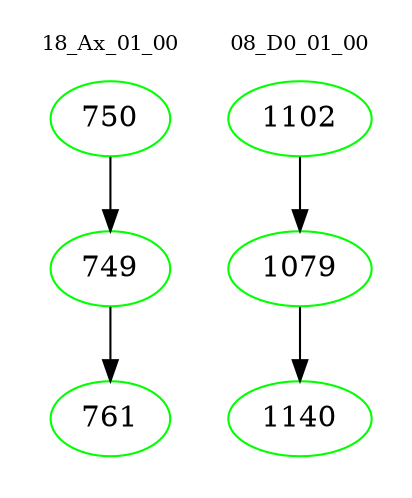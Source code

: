 digraph{
subgraph cluster_0 {
color = white
label = "18_Ax_01_00";
fontsize=10;
T0_750 [label="750", color="green"]
T0_750 -> T0_749 [color="black"]
T0_749 [label="749", color="green"]
T0_749 -> T0_761 [color="black"]
T0_761 [label="761", color="green"]
}
subgraph cluster_1 {
color = white
label = "08_D0_01_00";
fontsize=10;
T1_1102 [label="1102", color="green"]
T1_1102 -> T1_1079 [color="black"]
T1_1079 [label="1079", color="green"]
T1_1079 -> T1_1140 [color="black"]
T1_1140 [label="1140", color="green"]
}
}
